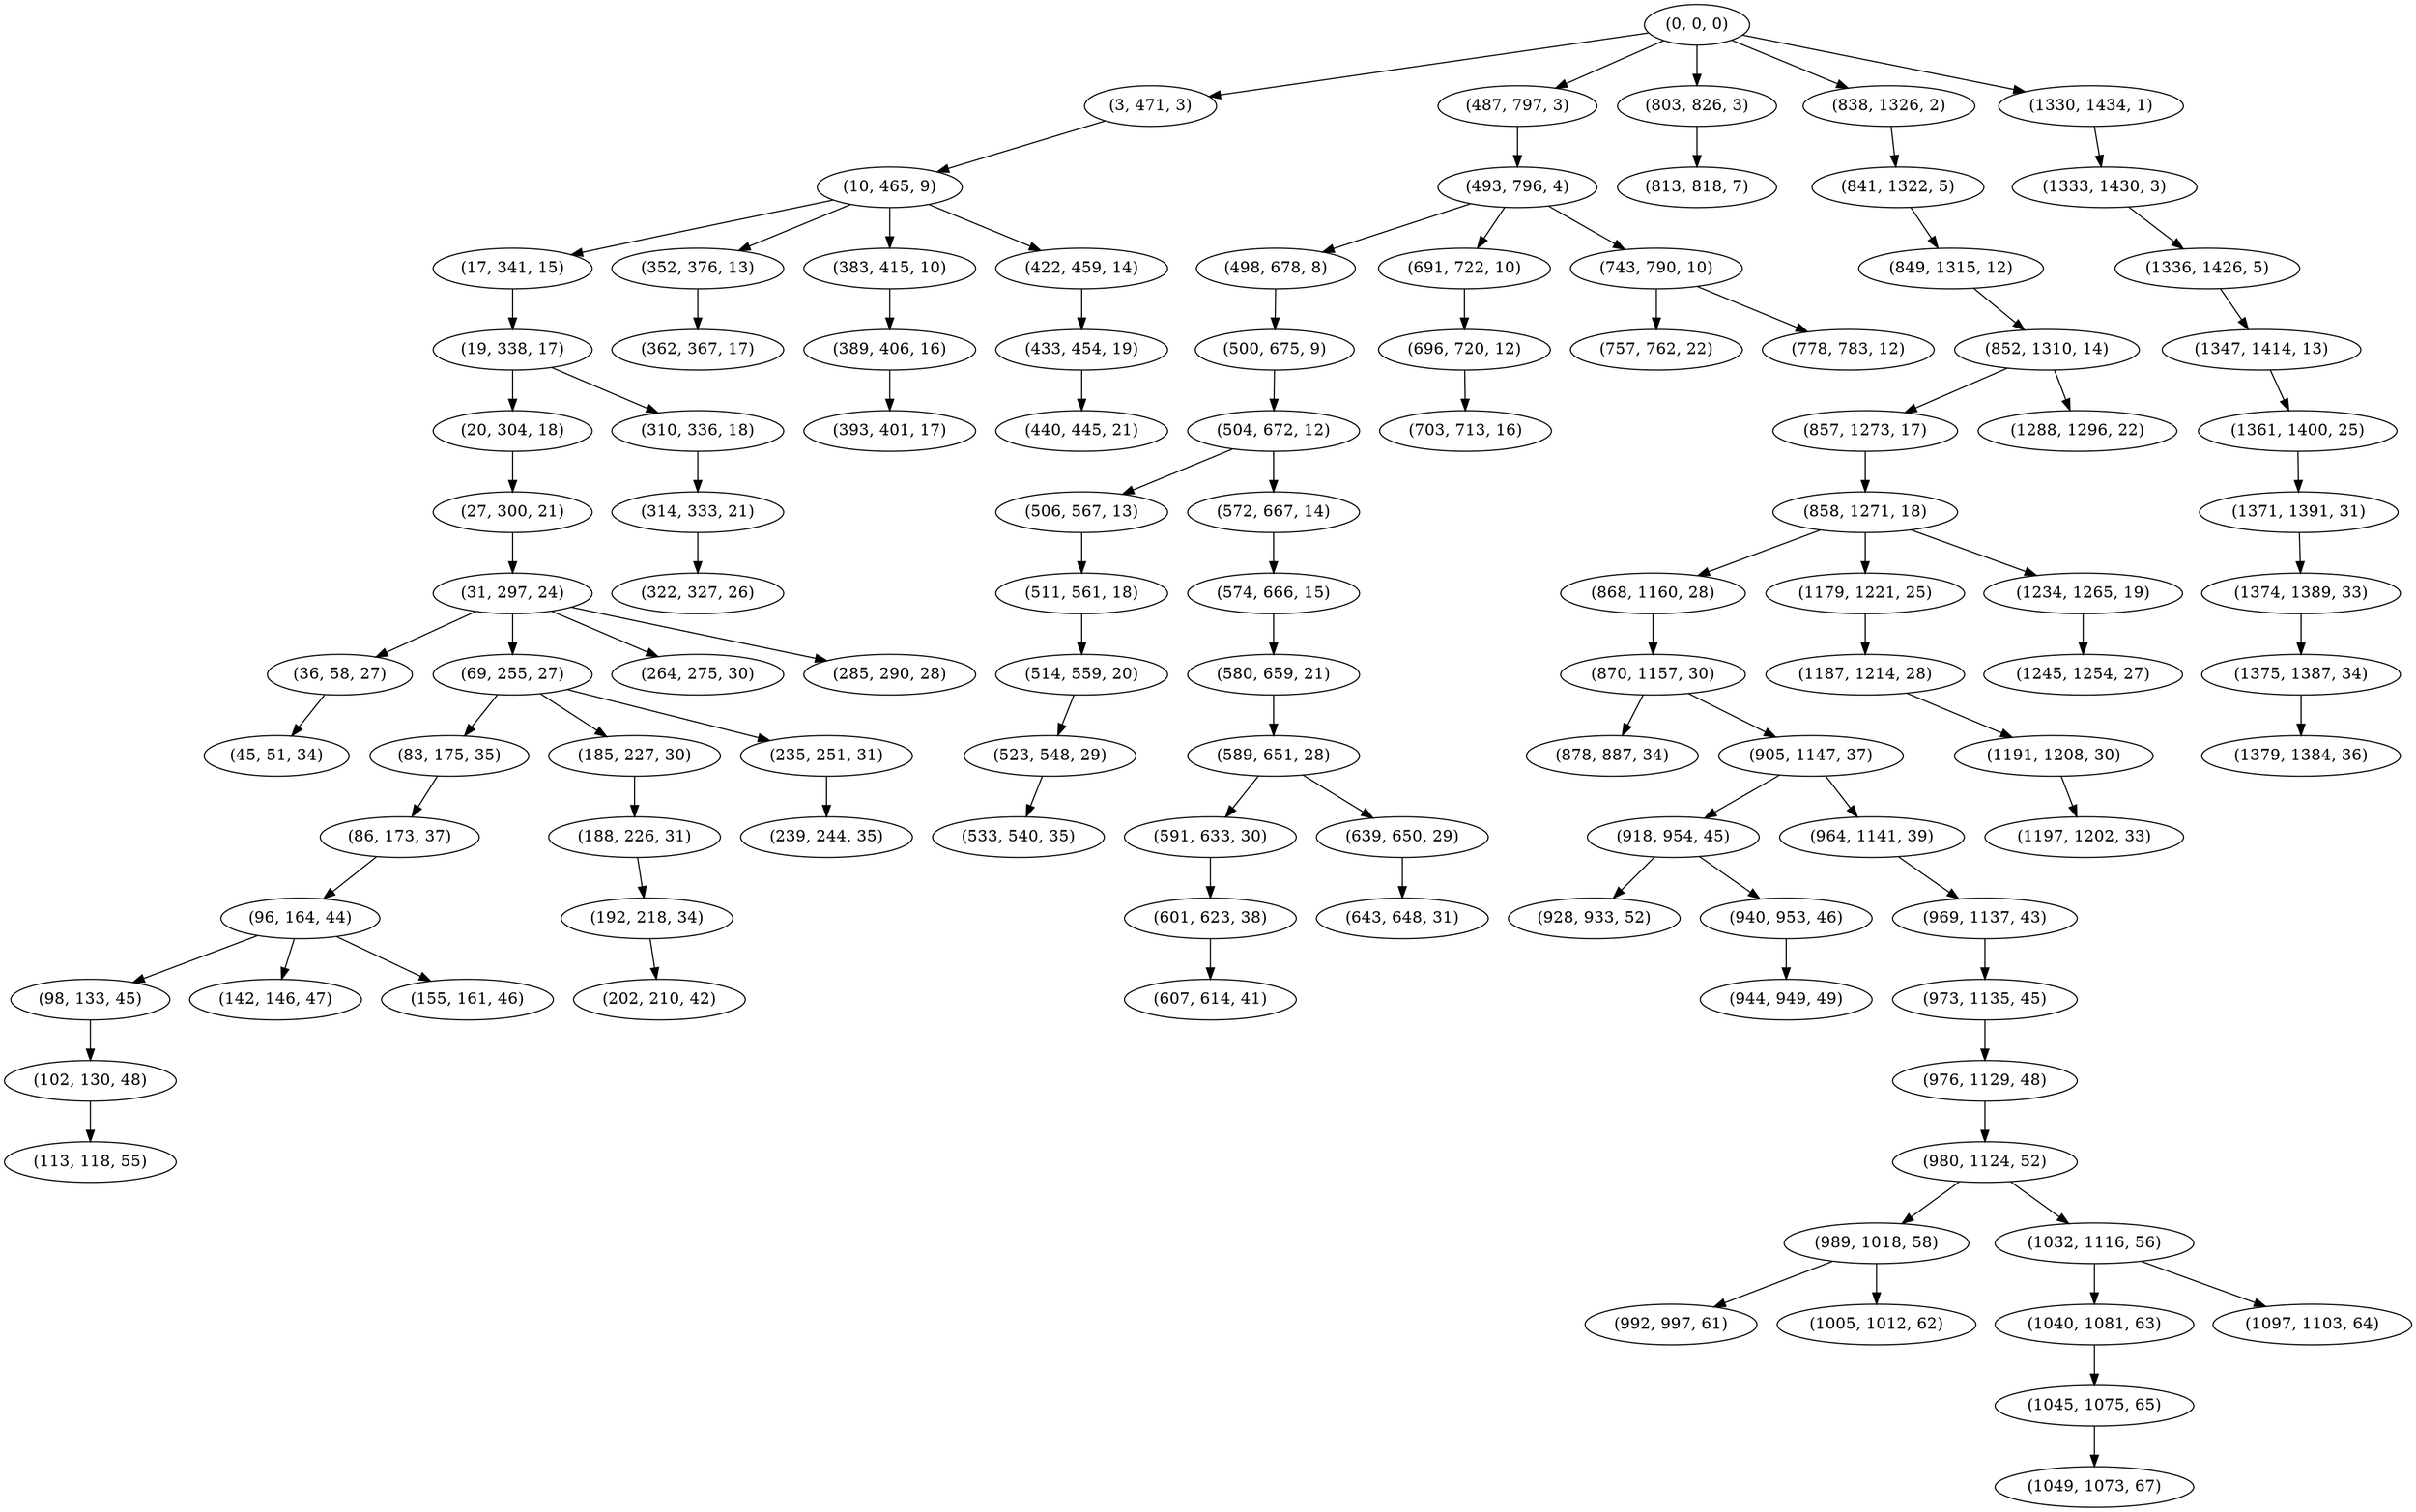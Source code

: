 digraph tree {
    "(0, 0, 0)";
    "(3, 471, 3)";
    "(10, 465, 9)";
    "(17, 341, 15)";
    "(19, 338, 17)";
    "(20, 304, 18)";
    "(27, 300, 21)";
    "(31, 297, 24)";
    "(36, 58, 27)";
    "(45, 51, 34)";
    "(69, 255, 27)";
    "(83, 175, 35)";
    "(86, 173, 37)";
    "(96, 164, 44)";
    "(98, 133, 45)";
    "(102, 130, 48)";
    "(113, 118, 55)";
    "(142, 146, 47)";
    "(155, 161, 46)";
    "(185, 227, 30)";
    "(188, 226, 31)";
    "(192, 218, 34)";
    "(202, 210, 42)";
    "(235, 251, 31)";
    "(239, 244, 35)";
    "(264, 275, 30)";
    "(285, 290, 28)";
    "(310, 336, 18)";
    "(314, 333, 21)";
    "(322, 327, 26)";
    "(352, 376, 13)";
    "(362, 367, 17)";
    "(383, 415, 10)";
    "(389, 406, 16)";
    "(393, 401, 17)";
    "(422, 459, 14)";
    "(433, 454, 19)";
    "(440, 445, 21)";
    "(487, 797, 3)";
    "(493, 796, 4)";
    "(498, 678, 8)";
    "(500, 675, 9)";
    "(504, 672, 12)";
    "(506, 567, 13)";
    "(511, 561, 18)";
    "(514, 559, 20)";
    "(523, 548, 29)";
    "(533, 540, 35)";
    "(572, 667, 14)";
    "(574, 666, 15)";
    "(580, 659, 21)";
    "(589, 651, 28)";
    "(591, 633, 30)";
    "(601, 623, 38)";
    "(607, 614, 41)";
    "(639, 650, 29)";
    "(643, 648, 31)";
    "(691, 722, 10)";
    "(696, 720, 12)";
    "(703, 713, 16)";
    "(743, 790, 10)";
    "(757, 762, 22)";
    "(778, 783, 12)";
    "(803, 826, 3)";
    "(813, 818, 7)";
    "(838, 1326, 2)";
    "(841, 1322, 5)";
    "(849, 1315, 12)";
    "(852, 1310, 14)";
    "(857, 1273, 17)";
    "(858, 1271, 18)";
    "(868, 1160, 28)";
    "(870, 1157, 30)";
    "(878, 887, 34)";
    "(905, 1147, 37)";
    "(918, 954, 45)";
    "(928, 933, 52)";
    "(940, 953, 46)";
    "(944, 949, 49)";
    "(964, 1141, 39)";
    "(969, 1137, 43)";
    "(973, 1135, 45)";
    "(976, 1129, 48)";
    "(980, 1124, 52)";
    "(989, 1018, 58)";
    "(992, 997, 61)";
    "(1005, 1012, 62)";
    "(1032, 1116, 56)";
    "(1040, 1081, 63)";
    "(1045, 1075, 65)";
    "(1049, 1073, 67)";
    "(1097, 1103, 64)";
    "(1179, 1221, 25)";
    "(1187, 1214, 28)";
    "(1191, 1208, 30)";
    "(1197, 1202, 33)";
    "(1234, 1265, 19)";
    "(1245, 1254, 27)";
    "(1288, 1296, 22)";
    "(1330, 1434, 1)";
    "(1333, 1430, 3)";
    "(1336, 1426, 5)";
    "(1347, 1414, 13)";
    "(1361, 1400, 25)";
    "(1371, 1391, 31)";
    "(1374, 1389, 33)";
    "(1375, 1387, 34)";
    "(1379, 1384, 36)";
    "(0, 0, 0)" -> "(3, 471, 3)";
    "(0, 0, 0)" -> "(487, 797, 3)";
    "(0, 0, 0)" -> "(803, 826, 3)";
    "(0, 0, 0)" -> "(838, 1326, 2)";
    "(0, 0, 0)" -> "(1330, 1434, 1)";
    "(3, 471, 3)" -> "(10, 465, 9)";
    "(10, 465, 9)" -> "(17, 341, 15)";
    "(10, 465, 9)" -> "(352, 376, 13)";
    "(10, 465, 9)" -> "(383, 415, 10)";
    "(10, 465, 9)" -> "(422, 459, 14)";
    "(17, 341, 15)" -> "(19, 338, 17)";
    "(19, 338, 17)" -> "(20, 304, 18)";
    "(19, 338, 17)" -> "(310, 336, 18)";
    "(20, 304, 18)" -> "(27, 300, 21)";
    "(27, 300, 21)" -> "(31, 297, 24)";
    "(31, 297, 24)" -> "(36, 58, 27)";
    "(31, 297, 24)" -> "(69, 255, 27)";
    "(31, 297, 24)" -> "(264, 275, 30)";
    "(31, 297, 24)" -> "(285, 290, 28)";
    "(36, 58, 27)" -> "(45, 51, 34)";
    "(69, 255, 27)" -> "(83, 175, 35)";
    "(69, 255, 27)" -> "(185, 227, 30)";
    "(69, 255, 27)" -> "(235, 251, 31)";
    "(83, 175, 35)" -> "(86, 173, 37)";
    "(86, 173, 37)" -> "(96, 164, 44)";
    "(96, 164, 44)" -> "(98, 133, 45)";
    "(96, 164, 44)" -> "(142, 146, 47)";
    "(96, 164, 44)" -> "(155, 161, 46)";
    "(98, 133, 45)" -> "(102, 130, 48)";
    "(102, 130, 48)" -> "(113, 118, 55)";
    "(185, 227, 30)" -> "(188, 226, 31)";
    "(188, 226, 31)" -> "(192, 218, 34)";
    "(192, 218, 34)" -> "(202, 210, 42)";
    "(235, 251, 31)" -> "(239, 244, 35)";
    "(310, 336, 18)" -> "(314, 333, 21)";
    "(314, 333, 21)" -> "(322, 327, 26)";
    "(352, 376, 13)" -> "(362, 367, 17)";
    "(383, 415, 10)" -> "(389, 406, 16)";
    "(389, 406, 16)" -> "(393, 401, 17)";
    "(422, 459, 14)" -> "(433, 454, 19)";
    "(433, 454, 19)" -> "(440, 445, 21)";
    "(487, 797, 3)" -> "(493, 796, 4)";
    "(493, 796, 4)" -> "(498, 678, 8)";
    "(493, 796, 4)" -> "(691, 722, 10)";
    "(493, 796, 4)" -> "(743, 790, 10)";
    "(498, 678, 8)" -> "(500, 675, 9)";
    "(500, 675, 9)" -> "(504, 672, 12)";
    "(504, 672, 12)" -> "(506, 567, 13)";
    "(504, 672, 12)" -> "(572, 667, 14)";
    "(506, 567, 13)" -> "(511, 561, 18)";
    "(511, 561, 18)" -> "(514, 559, 20)";
    "(514, 559, 20)" -> "(523, 548, 29)";
    "(523, 548, 29)" -> "(533, 540, 35)";
    "(572, 667, 14)" -> "(574, 666, 15)";
    "(574, 666, 15)" -> "(580, 659, 21)";
    "(580, 659, 21)" -> "(589, 651, 28)";
    "(589, 651, 28)" -> "(591, 633, 30)";
    "(589, 651, 28)" -> "(639, 650, 29)";
    "(591, 633, 30)" -> "(601, 623, 38)";
    "(601, 623, 38)" -> "(607, 614, 41)";
    "(639, 650, 29)" -> "(643, 648, 31)";
    "(691, 722, 10)" -> "(696, 720, 12)";
    "(696, 720, 12)" -> "(703, 713, 16)";
    "(743, 790, 10)" -> "(757, 762, 22)";
    "(743, 790, 10)" -> "(778, 783, 12)";
    "(803, 826, 3)" -> "(813, 818, 7)";
    "(838, 1326, 2)" -> "(841, 1322, 5)";
    "(841, 1322, 5)" -> "(849, 1315, 12)";
    "(849, 1315, 12)" -> "(852, 1310, 14)";
    "(852, 1310, 14)" -> "(857, 1273, 17)";
    "(852, 1310, 14)" -> "(1288, 1296, 22)";
    "(857, 1273, 17)" -> "(858, 1271, 18)";
    "(858, 1271, 18)" -> "(868, 1160, 28)";
    "(858, 1271, 18)" -> "(1179, 1221, 25)";
    "(858, 1271, 18)" -> "(1234, 1265, 19)";
    "(868, 1160, 28)" -> "(870, 1157, 30)";
    "(870, 1157, 30)" -> "(878, 887, 34)";
    "(870, 1157, 30)" -> "(905, 1147, 37)";
    "(905, 1147, 37)" -> "(918, 954, 45)";
    "(905, 1147, 37)" -> "(964, 1141, 39)";
    "(918, 954, 45)" -> "(928, 933, 52)";
    "(918, 954, 45)" -> "(940, 953, 46)";
    "(940, 953, 46)" -> "(944, 949, 49)";
    "(964, 1141, 39)" -> "(969, 1137, 43)";
    "(969, 1137, 43)" -> "(973, 1135, 45)";
    "(973, 1135, 45)" -> "(976, 1129, 48)";
    "(976, 1129, 48)" -> "(980, 1124, 52)";
    "(980, 1124, 52)" -> "(989, 1018, 58)";
    "(980, 1124, 52)" -> "(1032, 1116, 56)";
    "(989, 1018, 58)" -> "(992, 997, 61)";
    "(989, 1018, 58)" -> "(1005, 1012, 62)";
    "(1032, 1116, 56)" -> "(1040, 1081, 63)";
    "(1032, 1116, 56)" -> "(1097, 1103, 64)";
    "(1040, 1081, 63)" -> "(1045, 1075, 65)";
    "(1045, 1075, 65)" -> "(1049, 1073, 67)";
    "(1179, 1221, 25)" -> "(1187, 1214, 28)";
    "(1187, 1214, 28)" -> "(1191, 1208, 30)";
    "(1191, 1208, 30)" -> "(1197, 1202, 33)";
    "(1234, 1265, 19)" -> "(1245, 1254, 27)";
    "(1330, 1434, 1)" -> "(1333, 1430, 3)";
    "(1333, 1430, 3)" -> "(1336, 1426, 5)";
    "(1336, 1426, 5)" -> "(1347, 1414, 13)";
    "(1347, 1414, 13)" -> "(1361, 1400, 25)";
    "(1361, 1400, 25)" -> "(1371, 1391, 31)";
    "(1371, 1391, 31)" -> "(1374, 1389, 33)";
    "(1374, 1389, 33)" -> "(1375, 1387, 34)";
    "(1375, 1387, 34)" -> "(1379, 1384, 36)";
}
